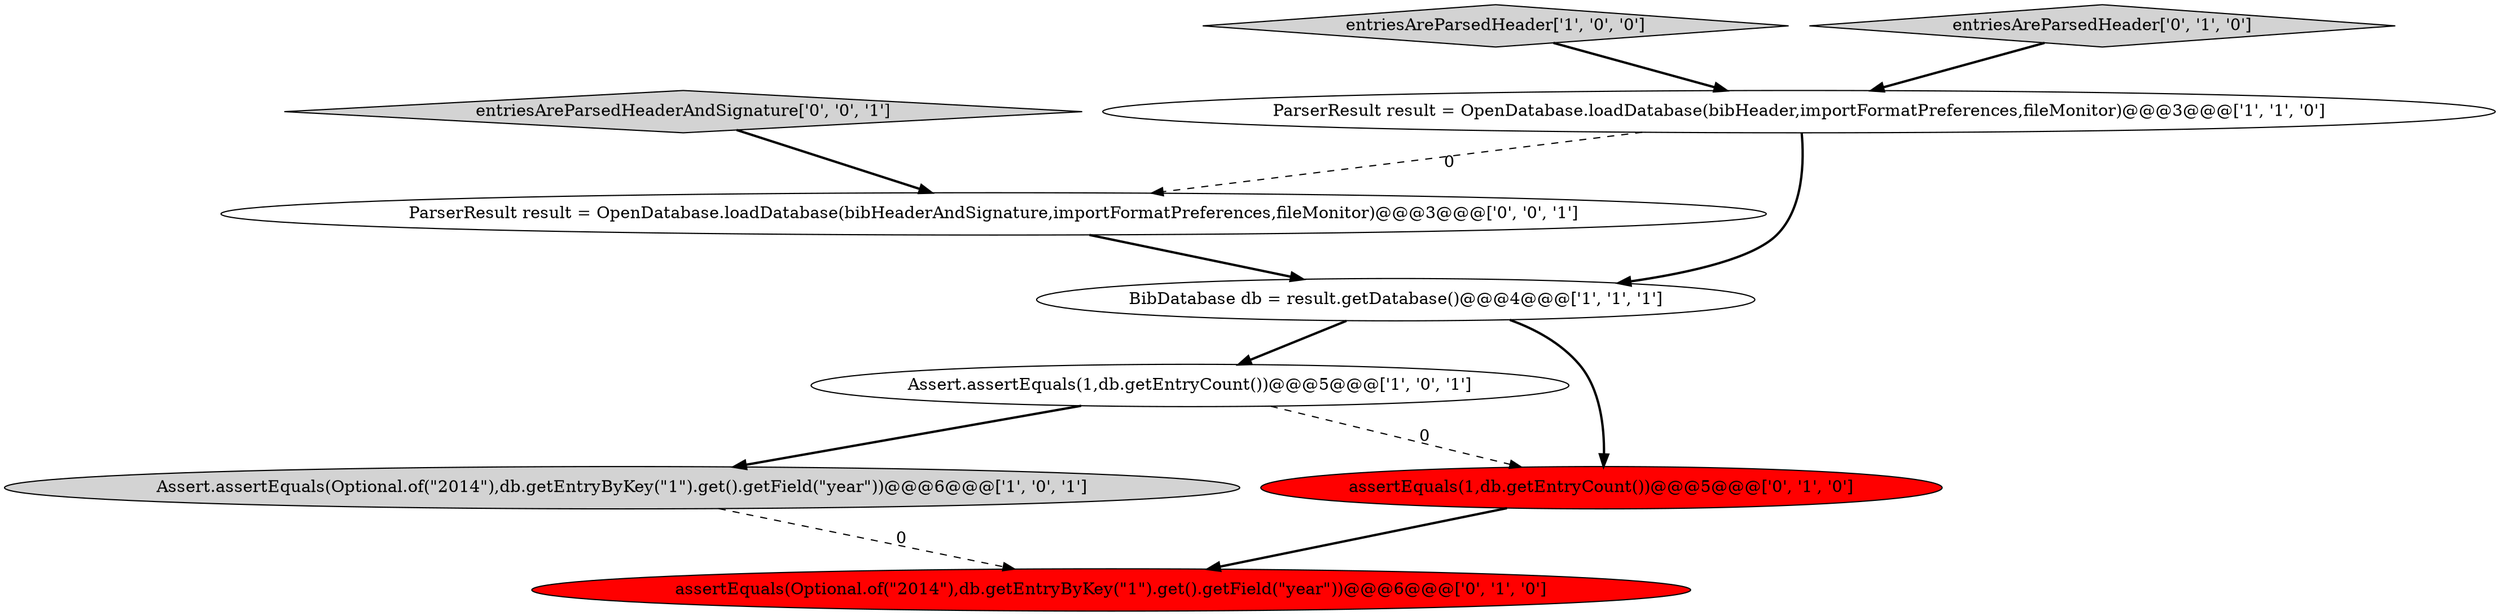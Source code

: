 digraph {
6 [style = filled, label = "assertEquals(Optional.of(\"2014\"),db.getEntryByKey(\"1\").get().getField(\"year\"))@@@6@@@['0', '1', '0']", fillcolor = red, shape = ellipse image = "AAA1AAABBB2BBB"];
0 [style = filled, label = "entriesAreParsedHeader['1', '0', '0']", fillcolor = lightgray, shape = diamond image = "AAA0AAABBB1BBB"];
1 [style = filled, label = "ParserResult result = OpenDatabase.loadDatabase(bibHeader,importFormatPreferences,fileMonitor)@@@3@@@['1', '1', '0']", fillcolor = white, shape = ellipse image = "AAA0AAABBB1BBB"];
7 [style = filled, label = "entriesAreParsedHeader['0', '1', '0']", fillcolor = lightgray, shape = diamond image = "AAA0AAABBB2BBB"];
3 [style = filled, label = "Assert.assertEquals(Optional.of(\"2014\"),db.getEntryByKey(\"1\").get().getField(\"year\"))@@@6@@@['1', '0', '1']", fillcolor = lightgray, shape = ellipse image = "AAA0AAABBB1BBB"];
4 [style = filled, label = "Assert.assertEquals(1,db.getEntryCount())@@@5@@@['1', '0', '1']", fillcolor = white, shape = ellipse image = "AAA0AAABBB1BBB"];
9 [style = filled, label = "entriesAreParsedHeaderAndSignature['0', '0', '1']", fillcolor = lightgray, shape = diamond image = "AAA0AAABBB3BBB"];
2 [style = filled, label = "BibDatabase db = result.getDatabase()@@@4@@@['1', '1', '1']", fillcolor = white, shape = ellipse image = "AAA0AAABBB1BBB"];
8 [style = filled, label = "ParserResult result = OpenDatabase.loadDatabase(bibHeaderAndSignature,importFormatPreferences,fileMonitor)@@@3@@@['0', '0', '1']", fillcolor = white, shape = ellipse image = "AAA0AAABBB3BBB"];
5 [style = filled, label = "assertEquals(1,db.getEntryCount())@@@5@@@['0', '1', '0']", fillcolor = red, shape = ellipse image = "AAA1AAABBB2BBB"];
4->5 [style = dashed, label="0"];
4->3 [style = bold, label=""];
1->8 [style = dashed, label="0"];
1->2 [style = bold, label=""];
3->6 [style = dashed, label="0"];
7->1 [style = bold, label=""];
5->6 [style = bold, label=""];
8->2 [style = bold, label=""];
9->8 [style = bold, label=""];
2->4 [style = bold, label=""];
0->1 [style = bold, label=""];
2->5 [style = bold, label=""];
}
